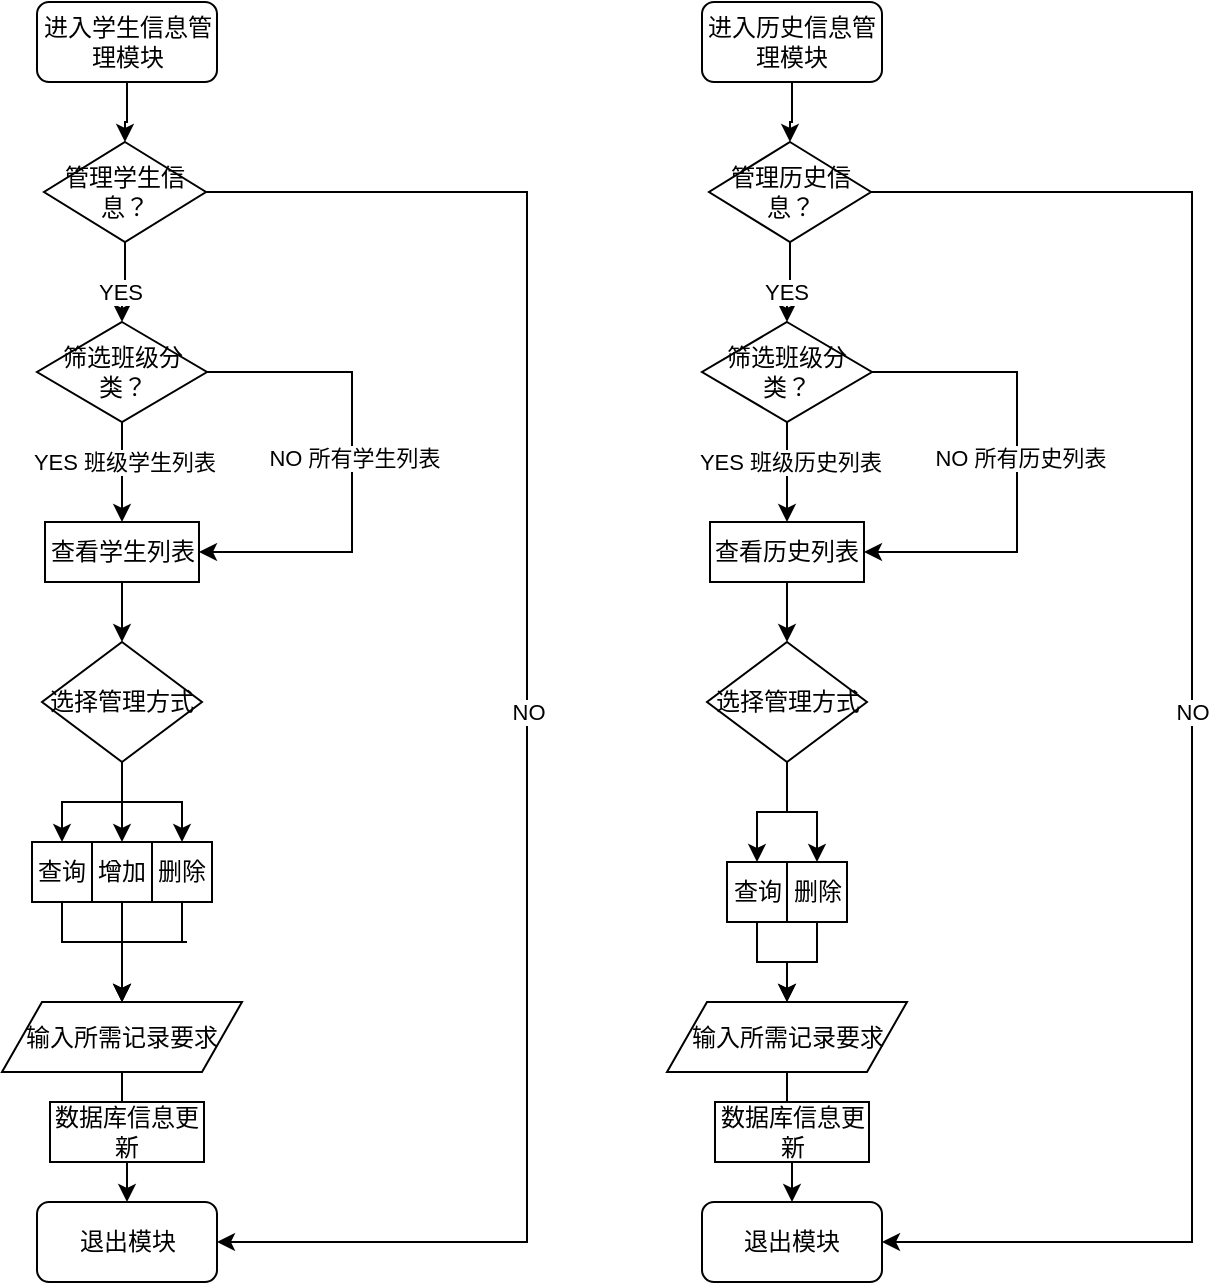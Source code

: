 <mxfile version="17.4.6" type="github">
  <diagram id="y3-6WEQTGDiuIKIYep3c" name="Page-1">
    <mxGraphModel dx="886" dy="589" grid="1" gridSize="10" guides="1" tooltips="1" connect="1" arrows="1" fold="1" page="1" pageScale="1" pageWidth="827" pageHeight="1169" math="0" shadow="0">
      <root>
        <mxCell id="0" />
        <mxCell id="1" parent="0" />
        <mxCell id="8Ho7Ogxbr5bXgxYRzii0-68" style="edgeStyle=orthogonalEdgeStyle;rounded=0;orthogonalLoop=1;jettySize=auto;html=1;entryX=0.5;entryY=0;entryDx=0;entryDy=0;" edge="1" parent="1" source="8Ho7Ogxbr5bXgxYRzii0-1" target="8Ho7Ogxbr5bXgxYRzii0-6">
          <mxGeometry relative="1" as="geometry" />
        </mxCell>
        <mxCell id="8Ho7Ogxbr5bXgxYRzii0-1" value="进入学生信息管理模块" style="rounded=1;whiteSpace=wrap;html=1;" vertex="1" parent="1">
          <mxGeometry x="17.5" width="90" height="40" as="geometry" />
        </mxCell>
        <mxCell id="8Ho7Ogxbr5bXgxYRzii0-3" value="退出模块" style="rounded=1;whiteSpace=wrap;html=1;" vertex="1" parent="1">
          <mxGeometry x="17.5" y="600" width="90" height="40" as="geometry" />
        </mxCell>
        <mxCell id="8Ho7Ogxbr5bXgxYRzii0-69" value="NO" style="edgeStyle=orthogonalEdgeStyle;rounded=0;orthogonalLoop=1;jettySize=auto;html=1;entryX=1;entryY=0.5;entryDx=0;entryDy=0;" edge="1" parent="1" source="8Ho7Ogxbr5bXgxYRzii0-6" target="8Ho7Ogxbr5bXgxYRzii0-3">
          <mxGeometry relative="1" as="geometry">
            <Array as="points">
              <mxPoint x="262.5" y="95" />
              <mxPoint x="262.5" y="620" />
            </Array>
          </mxGeometry>
        </mxCell>
        <mxCell id="8Ho7Ogxbr5bXgxYRzii0-72" style="edgeStyle=orthogonalEdgeStyle;rounded=0;orthogonalLoop=1;jettySize=auto;html=1;entryX=0.5;entryY=0;entryDx=0;entryDy=0;" edge="1" parent="1" source="8Ho7Ogxbr5bXgxYRzii0-6" target="8Ho7Ogxbr5bXgxYRzii0-65">
          <mxGeometry relative="1" as="geometry" />
        </mxCell>
        <mxCell id="8Ho7Ogxbr5bXgxYRzii0-73" value="YES" style="edgeLabel;html=1;align=center;verticalAlign=middle;resizable=0;points=[];" vertex="1" connectable="0" parent="8Ho7Ogxbr5bXgxYRzii0-72">
          <mxGeometry x="0.26" y="-1" relative="1" as="geometry">
            <mxPoint as="offset" />
          </mxGeometry>
        </mxCell>
        <mxCell id="8Ho7Ogxbr5bXgxYRzii0-6" value="管理学生信息？" style="rhombus;whiteSpace=wrap;html=1;" vertex="1" parent="1">
          <mxGeometry x="21" y="70" width="81" height="50" as="geometry" />
        </mxCell>
        <mxCell id="8Ho7Ogxbr5bXgxYRzii0-29" style="edgeStyle=orthogonalEdgeStyle;rounded=0;orthogonalLoop=1;jettySize=auto;html=1;exitX=0.5;exitY=1;exitDx=0;exitDy=0;" edge="1" parent="1" source="8Ho7Ogxbr5bXgxYRzii0-34" target="8Ho7Ogxbr5bXgxYRzii0-36">
          <mxGeometry relative="1" as="geometry" />
        </mxCell>
        <mxCell id="8Ho7Ogxbr5bXgxYRzii0-30" style="edgeStyle=orthogonalEdgeStyle;rounded=0;orthogonalLoop=1;jettySize=auto;html=1;exitX=0.5;exitY=1;exitDx=0;exitDy=0;entryX=0.5;entryY=0;entryDx=0;entryDy=0;" edge="1" parent="1" source="8Ho7Ogxbr5bXgxYRzii0-34" target="8Ho7Ogxbr5bXgxYRzii0-38">
          <mxGeometry relative="1" as="geometry" />
        </mxCell>
        <mxCell id="8Ho7Ogxbr5bXgxYRzii0-31" style="edgeStyle=orthogonalEdgeStyle;rounded=0;orthogonalLoop=1;jettySize=auto;html=1;exitX=0.5;exitY=1;exitDx=0;exitDy=0;entryX=0.5;entryY=0;entryDx=0;entryDy=0;" edge="1" parent="1" source="8Ho7Ogxbr5bXgxYRzii0-34" target="8Ho7Ogxbr5bXgxYRzii0-40">
          <mxGeometry relative="1" as="geometry" />
        </mxCell>
        <mxCell id="8Ho7Ogxbr5bXgxYRzii0-34" value="选择管理方式" style="rhombus;whiteSpace=wrap;html=1;" vertex="1" parent="1">
          <mxGeometry x="20" y="320" width="80" height="60" as="geometry" />
        </mxCell>
        <mxCell id="8Ho7Ogxbr5bXgxYRzii0-35" style="edgeStyle=orthogonalEdgeStyle;rounded=0;orthogonalLoop=1;jettySize=auto;html=1;exitX=0.5;exitY=1;exitDx=0;exitDy=0;entryX=0.5;entryY=0;entryDx=0;entryDy=0;" edge="1" parent="1" source="8Ho7Ogxbr5bXgxYRzii0-36" target="8Ho7Ogxbr5bXgxYRzii0-41">
          <mxGeometry relative="1" as="geometry">
            <Array as="points">
              <mxPoint x="32.5" y="470" />
              <mxPoint x="62.5" y="470" />
            </Array>
          </mxGeometry>
        </mxCell>
        <mxCell id="8Ho7Ogxbr5bXgxYRzii0-36" value="查询" style="rounded=0;whiteSpace=wrap;html=1;" vertex="1" parent="1">
          <mxGeometry x="15" y="420" width="30" height="30" as="geometry" />
        </mxCell>
        <mxCell id="8Ho7Ogxbr5bXgxYRzii0-37" style="edgeStyle=orthogonalEdgeStyle;rounded=0;orthogonalLoop=1;jettySize=auto;html=1;exitX=0.5;exitY=1;exitDx=0;exitDy=0;entryX=0.5;entryY=0;entryDx=0;entryDy=0;" edge="1" parent="1" source="8Ho7Ogxbr5bXgxYRzii0-38" target="8Ho7Ogxbr5bXgxYRzii0-41">
          <mxGeometry relative="1" as="geometry" />
        </mxCell>
        <mxCell id="8Ho7Ogxbr5bXgxYRzii0-38" value="增加" style="rounded=0;whiteSpace=wrap;html=1;" vertex="1" parent="1">
          <mxGeometry x="45" y="420" width="30" height="30" as="geometry" />
        </mxCell>
        <mxCell id="8Ho7Ogxbr5bXgxYRzii0-39" style="edgeStyle=orthogonalEdgeStyle;rounded=0;orthogonalLoop=1;jettySize=auto;html=1;exitX=0.5;exitY=1;exitDx=0;exitDy=0;entryX=0.5;entryY=0;entryDx=0;entryDy=0;" edge="1" parent="1" source="8Ho7Ogxbr5bXgxYRzii0-40" target="8Ho7Ogxbr5bXgxYRzii0-41">
          <mxGeometry relative="1" as="geometry">
            <Array as="points">
              <mxPoint x="92.5" y="470" />
              <mxPoint x="62.5" y="470" />
            </Array>
          </mxGeometry>
        </mxCell>
        <mxCell id="8Ho7Ogxbr5bXgxYRzii0-40" value="删除" style="rounded=0;whiteSpace=wrap;html=1;" vertex="1" parent="1">
          <mxGeometry x="75" y="420" width="30" height="30" as="geometry" />
        </mxCell>
        <mxCell id="8Ho7Ogxbr5bXgxYRzii0-52" style="edgeStyle=orthogonalEdgeStyle;rounded=0;orthogonalLoop=1;jettySize=auto;html=1;entryX=0.5;entryY=0;entryDx=0;entryDy=0;" edge="1" parent="1" source="8Ho7Ogxbr5bXgxYRzii0-41" target="8Ho7Ogxbr5bXgxYRzii0-51">
          <mxGeometry relative="1" as="geometry" />
        </mxCell>
        <mxCell id="8Ho7Ogxbr5bXgxYRzii0-41" value="输入所需记录要求" style="shape=parallelogram;perimeter=parallelogramPerimeter;whiteSpace=wrap;html=1;fixedSize=1;" vertex="1" parent="1">
          <mxGeometry y="500" width="120" height="35" as="geometry" />
        </mxCell>
        <mxCell id="8Ho7Ogxbr5bXgxYRzii0-53" style="edgeStyle=orthogonalEdgeStyle;rounded=0;orthogonalLoop=1;jettySize=auto;html=1;exitX=0.5;exitY=1;exitDx=0;exitDy=0;entryX=0.5;entryY=0;entryDx=0;entryDy=0;" edge="1" parent="1" source="8Ho7Ogxbr5bXgxYRzii0-51" target="8Ho7Ogxbr5bXgxYRzii0-3">
          <mxGeometry relative="1" as="geometry" />
        </mxCell>
        <mxCell id="8Ho7Ogxbr5bXgxYRzii0-51" value="数据库信息更新" style="rounded=0;whiteSpace=wrap;html=1;" vertex="1" parent="1">
          <mxGeometry x="24" y="550" width="77" height="30" as="geometry" />
        </mxCell>
        <mxCell id="8Ho7Ogxbr5bXgxYRzii0-61" style="edgeStyle=orthogonalEdgeStyle;rounded=0;orthogonalLoop=1;jettySize=auto;html=1;entryX=0.5;entryY=0;entryDx=0;entryDy=0;" edge="1" parent="1" source="8Ho7Ogxbr5bXgxYRzii0-65" target="8Ho7Ogxbr5bXgxYRzii0-66">
          <mxGeometry relative="1" as="geometry">
            <mxPoint x="65" y="240" as="targetPoint" />
          </mxGeometry>
        </mxCell>
        <mxCell id="8Ho7Ogxbr5bXgxYRzii0-62" value="YES 班级学生列表" style="edgeLabel;html=1;align=center;verticalAlign=middle;resizable=0;points=[];" vertex="1" connectable="0" parent="8Ho7Ogxbr5bXgxYRzii0-61">
          <mxGeometry x="-0.225" y="1" relative="1" as="geometry">
            <mxPoint as="offset" />
          </mxGeometry>
        </mxCell>
        <mxCell id="8Ho7Ogxbr5bXgxYRzii0-63" style="edgeStyle=orthogonalEdgeStyle;rounded=0;orthogonalLoop=1;jettySize=auto;html=1;entryX=1;entryY=0.5;entryDx=0;entryDy=0;" edge="1" parent="1" source="8Ho7Ogxbr5bXgxYRzii0-65" target="8Ho7Ogxbr5bXgxYRzii0-66">
          <mxGeometry relative="1" as="geometry">
            <Array as="points">
              <mxPoint x="175" y="185" />
              <mxPoint x="175" y="275" />
            </Array>
          </mxGeometry>
        </mxCell>
        <mxCell id="8Ho7Ogxbr5bXgxYRzii0-64" value="NO 所有学生列表" style="edgeLabel;html=1;align=center;verticalAlign=middle;resizable=0;points=[];" vertex="1" connectable="0" parent="8Ho7Ogxbr5bXgxYRzii0-63">
          <mxGeometry x="-0.038" y="1" relative="1" as="geometry">
            <mxPoint as="offset" />
          </mxGeometry>
        </mxCell>
        <mxCell id="8Ho7Ogxbr5bXgxYRzii0-65" value="筛选班级分类？" style="rhombus;whiteSpace=wrap;html=1;" vertex="1" parent="1">
          <mxGeometry x="17.5" y="160" width="85" height="50" as="geometry" />
        </mxCell>
        <mxCell id="8Ho7Ogxbr5bXgxYRzii0-74" style="edgeStyle=orthogonalEdgeStyle;rounded=0;orthogonalLoop=1;jettySize=auto;html=1;" edge="1" parent="1" source="8Ho7Ogxbr5bXgxYRzii0-66" target="8Ho7Ogxbr5bXgxYRzii0-34">
          <mxGeometry relative="1" as="geometry" />
        </mxCell>
        <mxCell id="8Ho7Ogxbr5bXgxYRzii0-66" value="查看学生列表" style="rounded=0;whiteSpace=wrap;html=1;" vertex="1" parent="1">
          <mxGeometry x="21.5" y="260" width="77" height="30" as="geometry" />
        </mxCell>
        <mxCell id="8Ho7Ogxbr5bXgxYRzii0-104" style="edgeStyle=orthogonalEdgeStyle;rounded=0;orthogonalLoop=1;jettySize=auto;html=1;entryX=0.5;entryY=0;entryDx=0;entryDy=0;" edge="1" parent="1" source="8Ho7Ogxbr5bXgxYRzii0-105" target="8Ho7Ogxbr5bXgxYRzii0-110">
          <mxGeometry relative="1" as="geometry" />
        </mxCell>
        <mxCell id="8Ho7Ogxbr5bXgxYRzii0-105" value="进入历史信息管理模块" style="rounded=1;whiteSpace=wrap;html=1;" vertex="1" parent="1">
          <mxGeometry x="350" width="90" height="40" as="geometry" />
        </mxCell>
        <mxCell id="8Ho7Ogxbr5bXgxYRzii0-106" value="退出模块" style="rounded=1;whiteSpace=wrap;html=1;" vertex="1" parent="1">
          <mxGeometry x="350" y="600" width="90" height="40" as="geometry" />
        </mxCell>
        <mxCell id="8Ho7Ogxbr5bXgxYRzii0-107" value="NO" style="edgeStyle=orthogonalEdgeStyle;rounded=0;orthogonalLoop=1;jettySize=auto;html=1;entryX=1;entryY=0.5;entryDx=0;entryDy=0;" edge="1" parent="1" source="8Ho7Ogxbr5bXgxYRzii0-110" target="8Ho7Ogxbr5bXgxYRzii0-106">
          <mxGeometry relative="1" as="geometry">
            <Array as="points">
              <mxPoint x="595" y="95" />
              <mxPoint x="595" y="620" />
            </Array>
          </mxGeometry>
        </mxCell>
        <mxCell id="8Ho7Ogxbr5bXgxYRzii0-108" style="edgeStyle=orthogonalEdgeStyle;rounded=0;orthogonalLoop=1;jettySize=auto;html=1;entryX=0.5;entryY=0;entryDx=0;entryDy=0;" edge="1" parent="1" source="8Ho7Ogxbr5bXgxYRzii0-110" target="8Ho7Ogxbr5bXgxYRzii0-129">
          <mxGeometry relative="1" as="geometry" />
        </mxCell>
        <mxCell id="8Ho7Ogxbr5bXgxYRzii0-109" value="YES" style="edgeLabel;html=1;align=center;verticalAlign=middle;resizable=0;points=[];" vertex="1" connectable="0" parent="8Ho7Ogxbr5bXgxYRzii0-108">
          <mxGeometry x="0.26" y="-1" relative="1" as="geometry">
            <mxPoint as="offset" />
          </mxGeometry>
        </mxCell>
        <mxCell id="8Ho7Ogxbr5bXgxYRzii0-110" value="管理历史信息？" style="rhombus;whiteSpace=wrap;html=1;" vertex="1" parent="1">
          <mxGeometry x="353.5" y="70" width="81" height="50" as="geometry" />
        </mxCell>
        <mxCell id="8Ho7Ogxbr5bXgxYRzii0-132" style="edgeStyle=orthogonalEdgeStyle;rounded=0;orthogonalLoop=1;jettySize=auto;html=1;entryX=0.5;entryY=0;entryDx=0;entryDy=0;" edge="1" parent="1" source="8Ho7Ogxbr5bXgxYRzii0-114" target="8Ho7Ogxbr5bXgxYRzii0-116">
          <mxGeometry relative="1" as="geometry" />
        </mxCell>
        <mxCell id="8Ho7Ogxbr5bXgxYRzii0-133" style="edgeStyle=orthogonalEdgeStyle;rounded=0;orthogonalLoop=1;jettySize=auto;html=1;entryX=0.5;entryY=0;entryDx=0;entryDy=0;" edge="1" parent="1" source="8Ho7Ogxbr5bXgxYRzii0-114" target="8Ho7Ogxbr5bXgxYRzii0-120">
          <mxGeometry relative="1" as="geometry" />
        </mxCell>
        <mxCell id="8Ho7Ogxbr5bXgxYRzii0-114" value="选择管理方式" style="rhombus;whiteSpace=wrap;html=1;" vertex="1" parent="1">
          <mxGeometry x="352.5" y="320" width="80" height="60" as="geometry" />
        </mxCell>
        <mxCell id="8Ho7Ogxbr5bXgxYRzii0-134" style="edgeStyle=orthogonalEdgeStyle;rounded=0;orthogonalLoop=1;jettySize=auto;html=1;" edge="1" parent="1" source="8Ho7Ogxbr5bXgxYRzii0-116" target="8Ho7Ogxbr5bXgxYRzii0-122">
          <mxGeometry relative="1" as="geometry" />
        </mxCell>
        <mxCell id="8Ho7Ogxbr5bXgxYRzii0-116" value="查询" style="rounded=0;whiteSpace=wrap;html=1;" vertex="1" parent="1">
          <mxGeometry x="362.5" y="430" width="30" height="30" as="geometry" />
        </mxCell>
        <mxCell id="8Ho7Ogxbr5bXgxYRzii0-135" style="edgeStyle=orthogonalEdgeStyle;rounded=0;orthogonalLoop=1;jettySize=auto;html=1;entryX=0.5;entryY=0;entryDx=0;entryDy=0;" edge="1" parent="1" source="8Ho7Ogxbr5bXgxYRzii0-120" target="8Ho7Ogxbr5bXgxYRzii0-122">
          <mxGeometry relative="1" as="geometry" />
        </mxCell>
        <mxCell id="8Ho7Ogxbr5bXgxYRzii0-120" value="删除" style="rounded=0;whiteSpace=wrap;html=1;" vertex="1" parent="1">
          <mxGeometry x="392.5" y="430" width="30" height="30" as="geometry" />
        </mxCell>
        <mxCell id="8Ho7Ogxbr5bXgxYRzii0-121" style="edgeStyle=orthogonalEdgeStyle;rounded=0;orthogonalLoop=1;jettySize=auto;html=1;entryX=0.5;entryY=0;entryDx=0;entryDy=0;" edge="1" parent="1" source="8Ho7Ogxbr5bXgxYRzii0-122" target="8Ho7Ogxbr5bXgxYRzii0-124">
          <mxGeometry relative="1" as="geometry" />
        </mxCell>
        <mxCell id="8Ho7Ogxbr5bXgxYRzii0-122" value="输入所需记录要求" style="shape=parallelogram;perimeter=parallelogramPerimeter;whiteSpace=wrap;html=1;fixedSize=1;" vertex="1" parent="1">
          <mxGeometry x="332.5" y="500" width="120" height="35" as="geometry" />
        </mxCell>
        <mxCell id="8Ho7Ogxbr5bXgxYRzii0-123" style="edgeStyle=orthogonalEdgeStyle;rounded=0;orthogonalLoop=1;jettySize=auto;html=1;exitX=0.5;exitY=1;exitDx=0;exitDy=0;entryX=0.5;entryY=0;entryDx=0;entryDy=0;" edge="1" parent="1" source="8Ho7Ogxbr5bXgxYRzii0-124" target="8Ho7Ogxbr5bXgxYRzii0-106">
          <mxGeometry relative="1" as="geometry" />
        </mxCell>
        <mxCell id="8Ho7Ogxbr5bXgxYRzii0-124" value="数据库信息更新" style="rounded=0;whiteSpace=wrap;html=1;" vertex="1" parent="1">
          <mxGeometry x="356.5" y="550" width="77" height="30" as="geometry" />
        </mxCell>
        <mxCell id="8Ho7Ogxbr5bXgxYRzii0-125" style="edgeStyle=orthogonalEdgeStyle;rounded=0;orthogonalLoop=1;jettySize=auto;html=1;entryX=0.5;entryY=0;entryDx=0;entryDy=0;" edge="1" parent="1" source="8Ho7Ogxbr5bXgxYRzii0-129" target="8Ho7Ogxbr5bXgxYRzii0-131">
          <mxGeometry relative="1" as="geometry">
            <mxPoint x="397.5" y="240" as="targetPoint" />
          </mxGeometry>
        </mxCell>
        <mxCell id="8Ho7Ogxbr5bXgxYRzii0-126" value="YES 班级历史列表" style="edgeLabel;html=1;align=center;verticalAlign=middle;resizable=0;points=[];" vertex="1" connectable="0" parent="8Ho7Ogxbr5bXgxYRzii0-125">
          <mxGeometry x="-0.225" y="1" relative="1" as="geometry">
            <mxPoint as="offset" />
          </mxGeometry>
        </mxCell>
        <mxCell id="8Ho7Ogxbr5bXgxYRzii0-127" style="edgeStyle=orthogonalEdgeStyle;rounded=0;orthogonalLoop=1;jettySize=auto;html=1;entryX=1;entryY=0.5;entryDx=0;entryDy=0;" edge="1" parent="1" source="8Ho7Ogxbr5bXgxYRzii0-129" target="8Ho7Ogxbr5bXgxYRzii0-131">
          <mxGeometry relative="1" as="geometry">
            <Array as="points">
              <mxPoint x="507.5" y="185" />
              <mxPoint x="507.5" y="275" />
            </Array>
          </mxGeometry>
        </mxCell>
        <mxCell id="8Ho7Ogxbr5bXgxYRzii0-128" value="NO 所有历史列表" style="edgeLabel;html=1;align=center;verticalAlign=middle;resizable=0;points=[];" vertex="1" connectable="0" parent="8Ho7Ogxbr5bXgxYRzii0-127">
          <mxGeometry x="-0.038" y="1" relative="1" as="geometry">
            <mxPoint as="offset" />
          </mxGeometry>
        </mxCell>
        <mxCell id="8Ho7Ogxbr5bXgxYRzii0-129" value="筛选班级分类？" style="rhombus;whiteSpace=wrap;html=1;" vertex="1" parent="1">
          <mxGeometry x="350" y="160" width="85" height="50" as="geometry" />
        </mxCell>
        <mxCell id="8Ho7Ogxbr5bXgxYRzii0-130" style="edgeStyle=orthogonalEdgeStyle;rounded=0;orthogonalLoop=1;jettySize=auto;html=1;" edge="1" parent="1" source="8Ho7Ogxbr5bXgxYRzii0-131" target="8Ho7Ogxbr5bXgxYRzii0-114">
          <mxGeometry relative="1" as="geometry" />
        </mxCell>
        <mxCell id="8Ho7Ogxbr5bXgxYRzii0-131" value="查看历史列表" style="rounded=0;whiteSpace=wrap;html=1;" vertex="1" parent="1">
          <mxGeometry x="354" y="260" width="77" height="30" as="geometry" />
        </mxCell>
      </root>
    </mxGraphModel>
  </diagram>
</mxfile>
